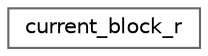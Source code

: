 digraph "Graphical Class Hierarchy"
{
 // LATEX_PDF_SIZE
  bgcolor="transparent";
  edge [fontname=Helvetica,fontsize=10,labelfontname=Helvetica,labelfontsize=10];
  node [fontname=Helvetica,fontsize=10,shape=box,height=0.2,width=0.4];
  rankdir="LR";
  Node0 [id="Node000000",label="current_block_r",height=0.2,width=0.4,color="grey40", fillcolor="white", style="filled",URL="$structcurrent__block__r.html",tooltip=" "];
}

